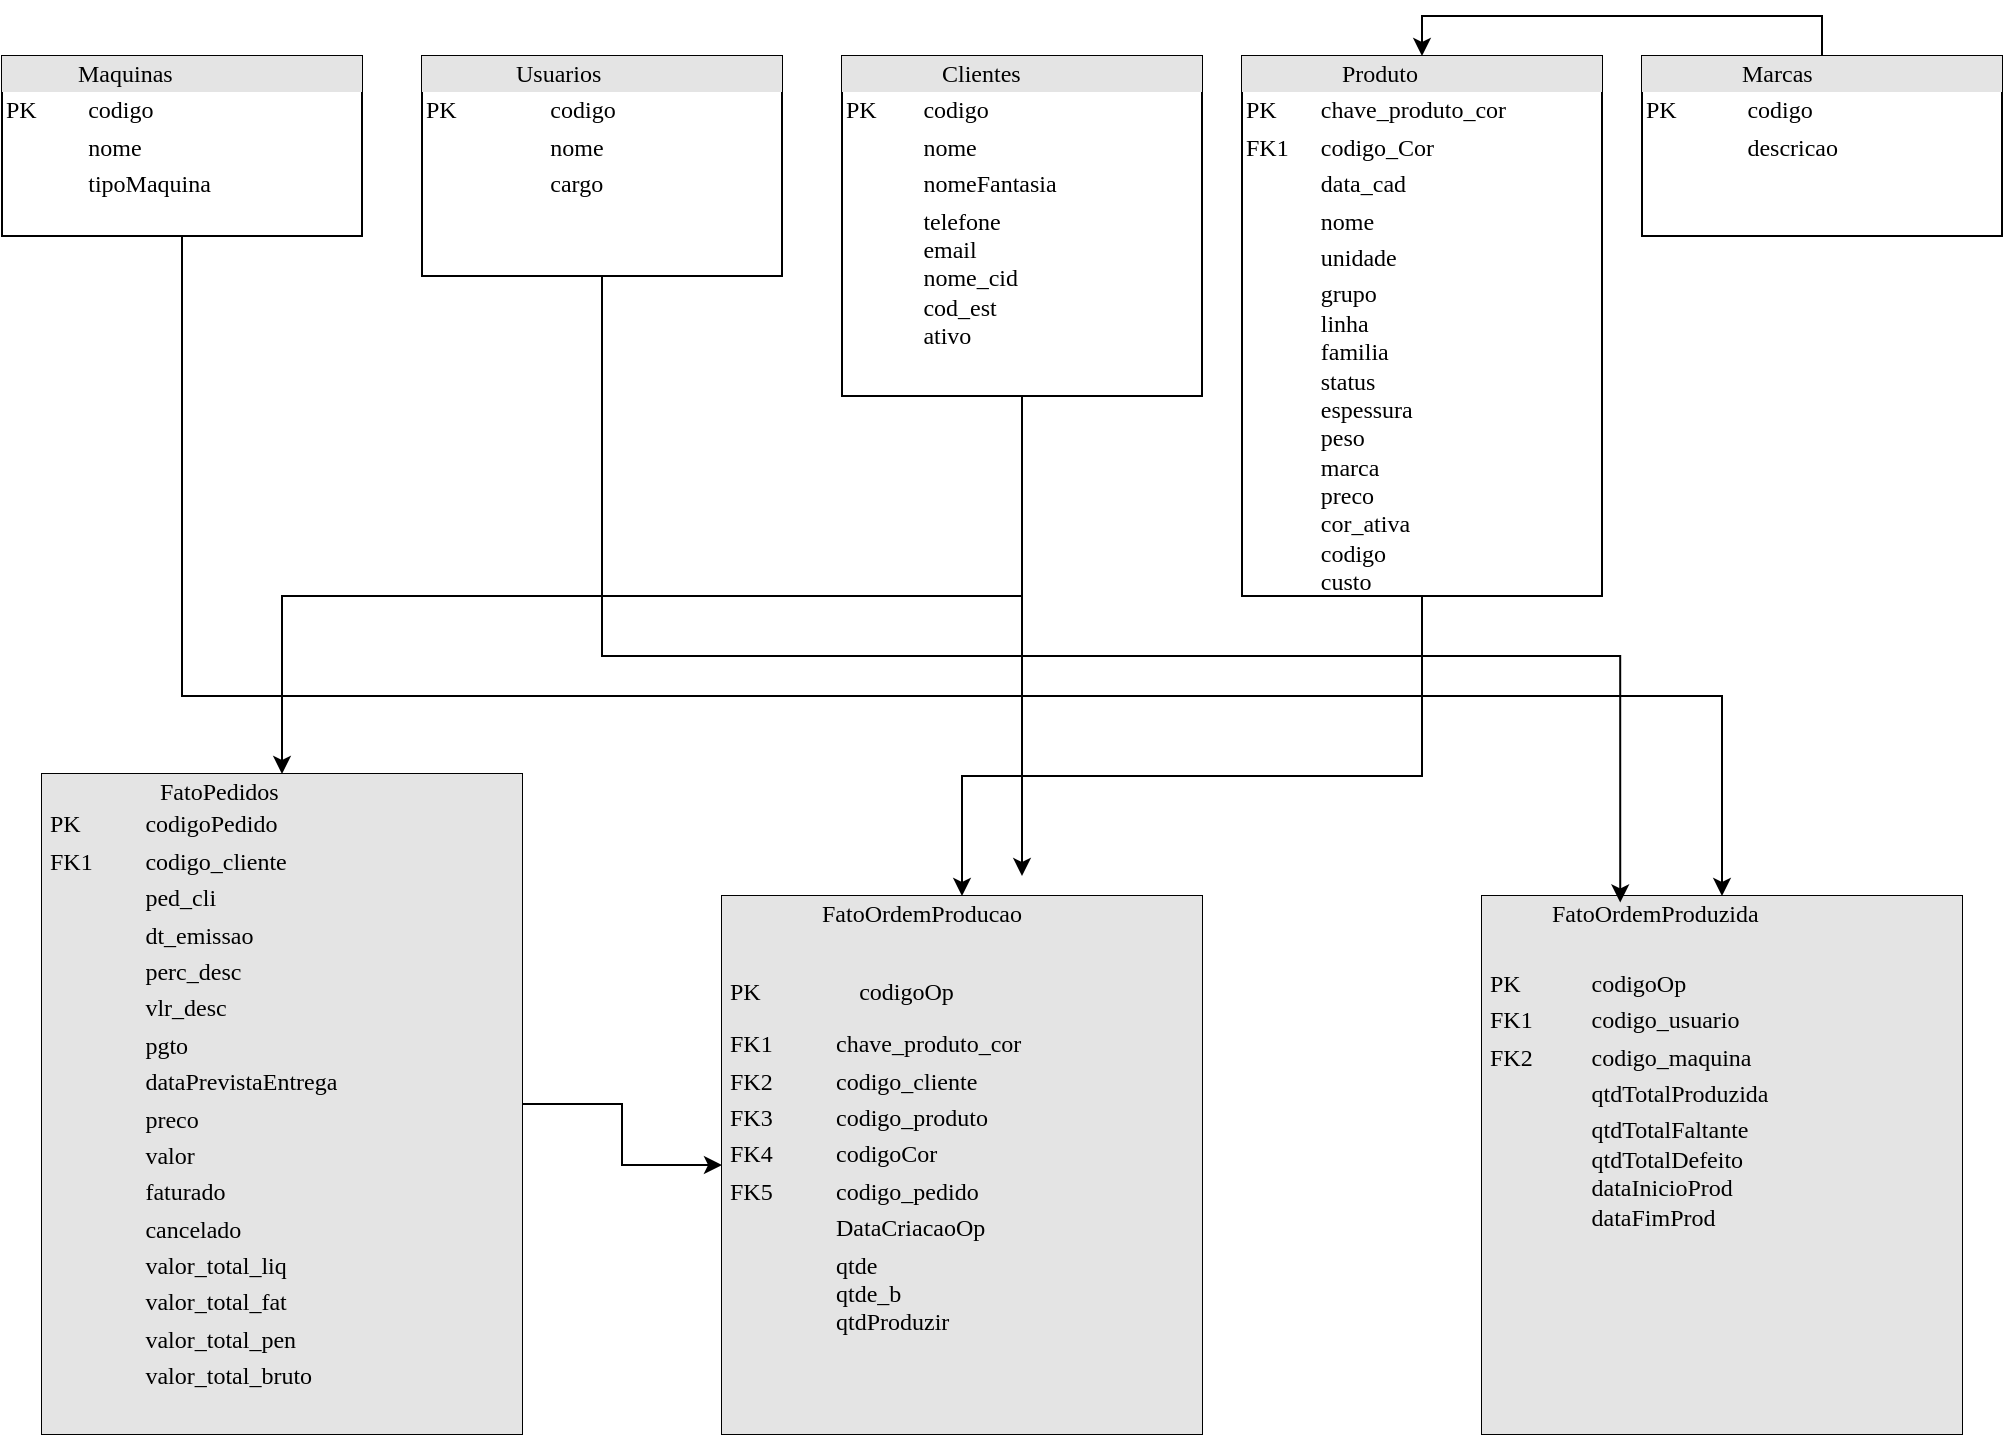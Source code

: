 <mxfile version="28.2.3">
  <diagram name="Page-1" id="2ca16b54-16f6-2749-3443-fa8db7711227">
    <mxGraphModel dx="1588" dy="809" grid="1" gridSize="10" guides="1" tooltips="1" connect="1" arrows="1" fold="1" page="1" pageScale="1" pageWidth="1100" pageHeight="850" background="none" math="0" shadow="0">
      <root>
        <mxCell id="0" />
        <mxCell id="1" parent="0" />
        <mxCell id="zs1vpC-4QUcw7IMM0WET-2" style="edgeStyle=orthogonalEdgeStyle;rounded=0;orthogonalLoop=1;jettySize=auto;html=1;" parent="1" source="2ed32ef02a7f4228-1" target="Dm-AMZq-sXPIDkeRQwQ0-3" edge="1">
          <mxGeometry relative="1" as="geometry">
            <Array as="points">
              <mxPoint x="160" y="420" />
              <mxPoint x="930" y="420" />
            </Array>
          </mxGeometry>
        </mxCell>
        <mxCell id="2ed32ef02a7f4228-1" value="&lt;div style=&quot;box-sizing: border-box; width: 100%; background: rgb(228, 228, 228); padding: 2px;&quot;&gt;&lt;span style=&quot;white-space: pre;&quot;&gt;&#x9;&lt;/span&gt;&amp;nbsp; &amp;nbsp; Maquinas&lt;/div&gt;&lt;table style=&quot;width:100%;font-size:1em;&quot; cellpadding=&quot;2&quot; cellspacing=&quot;0&quot;&gt;&lt;tbody&gt;&lt;tr&gt;&lt;td&gt;PK&lt;/td&gt;&lt;td&gt;codigo&lt;/td&gt;&lt;/tr&gt;&lt;tr&gt;&lt;td&gt;&lt;br&gt;&lt;/td&gt;&lt;td&gt;nome&lt;/td&gt;&lt;/tr&gt;&lt;tr&gt;&lt;td&gt;&lt;/td&gt;&lt;td&gt;tipoMaquina&lt;br&gt;&lt;br&gt;&lt;/td&gt;&lt;/tr&gt;&lt;/tbody&gt;&lt;/table&gt;" style="verticalAlign=top;align=left;overflow=fill;html=1;rounded=0;shadow=0;comic=0;labelBackgroundColor=none;strokeWidth=1;fontFamily=Verdana;fontSize=12" parent="1" vertex="1">
          <mxGeometry x="70" y="100" width="180" height="90" as="geometry" />
        </mxCell>
        <mxCell id="zs1vpC-4QUcw7IMM0WET-4" style="edgeStyle=orthogonalEdgeStyle;rounded=0;orthogonalLoop=1;jettySize=auto;html=1;" parent="1" source="2ed32ef02a7f4228-4" target="2ed32ef02a7f4228-8" edge="1">
          <mxGeometry relative="1" as="geometry">
            <Array as="points">
              <mxPoint x="580" y="370" />
              <mxPoint x="210" y="370" />
            </Array>
          </mxGeometry>
        </mxCell>
        <mxCell id="zs1vpC-4QUcw7IMM0WET-5" style="edgeStyle=orthogonalEdgeStyle;rounded=0;orthogonalLoop=1;jettySize=auto;html=1;" parent="1" source="2ed32ef02a7f4228-4" edge="1">
          <mxGeometry relative="1" as="geometry">
            <mxPoint x="580" y="510" as="targetPoint" />
          </mxGeometry>
        </mxCell>
        <mxCell id="2ed32ef02a7f4228-4" value="&lt;div style=&quot;box-sizing: border-box; width: 100%; background: rgb(228, 228, 228); padding: 2px;&quot;&gt;&lt;span style=&quot;white-space: pre;&quot;&gt;&#x9;&lt;/span&gt;&lt;span style=&quot;white-space: pre;&quot;&gt;&#x9;&lt;/span&gt;Clientes&lt;/div&gt;&lt;table style=&quot;width: 100% ; font-size: 1em&quot; cellpadding=&quot;2&quot; cellspacing=&quot;0&quot;&gt;&lt;tbody&gt;&lt;tr&gt;&lt;td&gt;PK&lt;/td&gt;&lt;td&gt;codigo&lt;/td&gt;&lt;/tr&gt;&lt;tr&gt;&lt;td&gt;&lt;br&gt;&lt;/td&gt;&lt;td&gt;nome&lt;/td&gt;&lt;/tr&gt;&lt;tr&gt;&lt;td&gt;&lt;/td&gt;&lt;td&gt;nomeFantasia&lt;/td&gt;&lt;/tr&gt;&lt;tr&gt;&lt;td&gt;&lt;br&gt;&lt;/td&gt;&lt;td&gt;telefone&lt;br&gt;email&lt;br&gt;nome_cid&lt;br&gt;cod_est&lt;br&gt;ativo&lt;br&gt;&lt;br&gt;&lt;/td&gt;&lt;/tr&gt;&lt;/tbody&gt;&lt;/table&gt;" style="verticalAlign=top;align=left;overflow=fill;html=1;rounded=0;shadow=0;comic=0;labelBackgroundColor=none;strokeWidth=1;fontFamily=Verdana;fontSize=12" parent="1" vertex="1">
          <mxGeometry x="490" y="100" width="180" height="170" as="geometry" />
        </mxCell>
        <mxCell id="2ed32ef02a7f4228-5" value="&lt;div style=&quot;box-sizing: border-box; width: 100%; background: rgb(228, 228, 228); padding: 2px;&quot;&gt;&lt;span style=&quot;white-space: pre;&quot;&gt;&#x9;&lt;/span&gt;&amp;nbsp; &amp;nbsp; &amp;nbsp; &amp;nbsp;Usuarios&lt;/div&gt;&lt;table style=&quot;width:100%;font-size:1em;&quot; cellpadding=&quot;2&quot; cellspacing=&quot;0&quot;&gt;&lt;tbody&gt;&lt;tr&gt;&lt;td&gt;PK&lt;/td&gt;&lt;td&gt;codigo&lt;/td&gt;&lt;/tr&gt;&lt;tr&gt;&lt;td&gt;&lt;/td&gt;&lt;td&gt;nome&lt;br&gt;&lt;/td&gt;&lt;/tr&gt;&lt;tr&gt;&lt;td&gt;&lt;/td&gt;&lt;td&gt;cargo&lt;/td&gt;&lt;/tr&gt;&lt;/tbody&gt;&lt;/table&gt;" style="verticalAlign=top;align=left;overflow=fill;html=1;rounded=0;shadow=0;comic=0;labelBackgroundColor=none;strokeWidth=1;fontFamily=Verdana;fontSize=12" parent="1" vertex="1">
          <mxGeometry x="280" y="100" width="180" height="110" as="geometry" />
        </mxCell>
        <mxCell id="oKYJ4VsPpQVkQB78B1Td-1" style="edgeStyle=orthogonalEdgeStyle;rounded=0;orthogonalLoop=1;jettySize=auto;html=1;" edge="1" parent="1" source="2ed32ef02a7f4228-8" target="Dm-AMZq-sXPIDkeRQwQ0-2">
          <mxGeometry relative="1" as="geometry" />
        </mxCell>
        <mxCell id="2ed32ef02a7f4228-8" value="&lt;div style=&quot;box-sizing: border-box; width: 100%; background: rgb(228, 228, 228); padding: 2px;&quot;&gt;&lt;span style=&quot;white-space: pre;&quot;&gt;&#x9;&lt;/span&gt;&lt;span style=&quot;white-space: pre;&quot;&gt;&#x9;&lt;/span&gt;&amp;nbsp; &amp;nbsp;FatoPedidos&lt;table style=&quot;background-color: transparent; color: light-dark(rgb(0, 0, 0), rgb(255, 255, 255)); font-size: 1em; width: 100%;&quot; cellpadding=&quot;2&quot; cellspacing=&quot;0&quot;&gt;&lt;tbody&gt;&lt;tr&gt;&lt;td&gt;PK&lt;/td&gt;&lt;td&gt;codigoPedido&lt;/td&gt;&lt;/tr&gt;&lt;tr&gt;&lt;td&gt;FK1&lt;/td&gt;&lt;td&gt;codigo_cliente&lt;/td&gt;&lt;/tr&gt;&lt;tr&gt;&lt;td&gt;&lt;br&gt;&lt;/td&gt;&lt;td&gt;ped_cli&lt;/td&gt;&lt;/tr&gt;&lt;tr&gt;&lt;td&gt;&lt;br&gt;&lt;/td&gt;&lt;td&gt;dt_emissao&lt;br&gt;&lt;/td&gt;&lt;/tr&gt;&lt;tr&gt;&lt;td&gt;&lt;br&gt;&lt;/td&gt;&lt;td&gt;perc_desc&lt;/td&gt;&lt;/tr&gt;&lt;tr&gt;&lt;td&gt;&lt;br&gt;&lt;/td&gt;&lt;td&gt;vlr_desc&lt;/td&gt;&lt;/tr&gt;&lt;tr&gt;&lt;td&gt;&lt;br&gt;&lt;/td&gt;&lt;td&gt;pgto&lt;br&gt;&lt;/td&gt;&lt;/tr&gt;&lt;tr&gt;&lt;td&gt;&lt;br&gt;&lt;/td&gt;&lt;td&gt;dataPrevistaEntrega&lt;br&gt;&lt;/td&gt;&lt;/tr&gt;&lt;tr&gt;&lt;td&gt;&lt;br&gt;&lt;/td&gt;&lt;td&gt;preco&lt;br&gt;&lt;/td&gt;&lt;/tr&gt;&lt;tr&gt;&lt;td&gt;&lt;br&gt;&lt;/td&gt;&lt;td&gt;valor&lt;/td&gt;&lt;/tr&gt;&lt;tr&gt;&lt;td&gt;&lt;br&gt;&lt;/td&gt;&lt;td&gt;faturado&lt;br&gt;&lt;/td&gt;&lt;/tr&gt;&lt;tr&gt;&lt;td&gt;&lt;br&gt;&lt;/td&gt;&lt;td&gt;cancelado&lt;br&gt;&lt;/td&gt;&lt;/tr&gt;&lt;tr&gt;&lt;td&gt;&lt;br&gt;&lt;/td&gt;&lt;td&gt;valor_total_liq&lt;br&gt;&lt;/td&gt;&lt;/tr&gt;&lt;tr&gt;&lt;td&gt;&lt;br&gt;&lt;/td&gt;&lt;td&gt;valor_total_fat&lt;br&gt;&lt;/td&gt;&lt;/tr&gt;&lt;tr&gt;&lt;td&gt;&lt;br&gt;&lt;/td&gt;&lt;td&gt;valor_total_pen&lt;br&gt;&lt;/td&gt;&lt;/tr&gt;&lt;tr&gt;&lt;td&gt;&lt;br&gt;&lt;/td&gt;&lt;td&gt;valor_total_bruto&lt;br&gt;&lt;/td&gt;&lt;/tr&gt;&lt;tr&gt;&lt;td&gt;&lt;br&gt;&lt;/td&gt;&lt;td&gt;&lt;br&gt;&lt;/td&gt;&lt;/tr&gt;&lt;/tbody&gt;&lt;/table&gt;&lt;/div&gt;" style="verticalAlign=top;align=left;overflow=fill;html=1;rounded=0;shadow=0;comic=0;labelBackgroundColor=none;strokeWidth=1;fontFamily=Verdana;fontSize=12" parent="1" vertex="1">
          <mxGeometry x="90" y="459" width="240" height="330" as="geometry" />
        </mxCell>
        <mxCell id="zs1vpC-4QUcw7IMM0WET-6" style="edgeStyle=orthogonalEdgeStyle;rounded=0;orthogonalLoop=1;jettySize=auto;html=1;" parent="1" source="2ed32ef02a7f4228-12" target="Dm-AMZq-sXPIDkeRQwQ0-2" edge="1">
          <mxGeometry relative="1" as="geometry">
            <Array as="points">
              <mxPoint x="780" y="460" />
              <mxPoint x="550" y="460" />
            </Array>
          </mxGeometry>
        </mxCell>
        <mxCell id="2ed32ef02a7f4228-12" value="&lt;div style=&quot;box-sizing: border-box; width: 100%; background: rgb(228, 228, 228); padding: 2px;&quot;&gt;&lt;span style=&quot;white-space: pre;&quot;&gt;&#x9;&lt;/span&gt;&lt;span style=&quot;white-space: pre;&quot;&gt;&#x9;&lt;/span&gt;Produto&lt;/div&gt;&lt;table style=&quot;width: 100% ; font-size: 1em&quot; cellpadding=&quot;2&quot; cellspacing=&quot;0&quot;&gt;&lt;tbody&gt;&lt;tr&gt;&lt;td&gt;PK&lt;/td&gt;&lt;td&gt;chave_produto_cor&lt;/td&gt;&lt;/tr&gt;&lt;tr&gt;&lt;td&gt;FK1&lt;/td&gt;&lt;td&gt;codigo_Cor&lt;/td&gt;&lt;/tr&gt;&lt;tr&gt;&lt;td&gt;&lt;/td&gt;&lt;td&gt;data_cad&lt;/td&gt;&lt;/tr&gt;&lt;tr&gt;&lt;td&gt;&lt;br&gt;&lt;/td&gt;&lt;td&gt;nome&lt;br&gt;&lt;/td&gt;&lt;/tr&gt;&lt;tr&gt;&lt;td&gt;&lt;br&gt;&lt;/td&gt;&lt;td&gt;unidade&lt;br&gt;&lt;/td&gt;&lt;/tr&gt;&lt;tr&gt;&lt;td&gt;&lt;br&gt;&lt;/td&gt;&lt;td&gt;grupo&lt;br&gt;linha&lt;br&gt;familia&lt;br&gt;status&lt;br&gt;espessura&lt;br&gt;peso&lt;br&gt;marca&lt;br&gt;preco&lt;br&gt;cor_ativa&lt;br&gt;codigo&lt;br&gt;custo&lt;/td&gt;&lt;/tr&gt;&lt;/tbody&gt;&lt;/table&gt;" style="verticalAlign=top;align=left;overflow=fill;html=1;rounded=0;shadow=0;comic=0;labelBackgroundColor=none;strokeWidth=1;fontFamily=Verdana;fontSize=12" parent="1" vertex="1">
          <mxGeometry x="690" y="100" width="180" height="270" as="geometry" />
        </mxCell>
        <mxCell id="Dm-AMZq-sXPIDkeRQwQ0-2" value="&lt;div style=&quot;box-sizing: border-box; width: 100%; background: rgb(228, 228, 228); padding: 2px;&quot;&gt;&lt;span style=&quot;white-space: pre;&quot;&gt;&#x9;&lt;/span&gt;&lt;span style=&quot;white-space: pre;&quot;&gt;&#x9;&lt;/span&gt;FatoOrdemProducao&lt;/div&gt;&lt;div style=&quot;box-sizing: border-box; width: 100%; background: rgb(228, 228, 228); padding: 2px;&quot;&gt;&lt;br&gt;&lt;/div&gt;&lt;div style=&quot;box-sizing: border-box; width: 100%; background: rgb(228, 228, 228); padding: 2px;&quot;&gt;&lt;table style=&quot;color: light-dark(rgb(0, 0, 0), rgb(255, 255, 255)); font-size: 1em; background-color: transparent; width: 236.016px;&quot; cellpadding=&quot;2&quot; cellspacing=&quot;0&quot;&gt;&lt;tbody&gt;&lt;tr&gt;&lt;td&gt;PK&lt;/td&gt;&lt;td&gt;codigoOp&lt;/td&gt;&lt;/tr&gt;&lt;tr&gt;&lt;td&gt;&lt;/td&gt;&lt;/tr&gt;&lt;/tbody&gt;&lt;/table&gt;&lt;/div&gt;&lt;div style=&quot;box-sizing: border-box; width: 100%; background: rgb(228, 228, 228); padding: 2px;&quot;&gt;&lt;table style=&quot;background-color: transparent; color: light-dark(rgb(0, 0, 0), rgb(255, 255, 255)); font-size: 1em; width: 100%;&quot; cellpadding=&quot;2&quot; cellspacing=&quot;0&quot;&gt;&lt;tbody&gt;&lt;tr&gt;&lt;td&gt;FK1&lt;/td&gt;&lt;td&gt;chave_produto_cor&lt;/td&gt;&lt;/tr&gt;&lt;tr&gt;&lt;td&gt;FK2&lt;/td&gt;&lt;td&gt;codigo_cliente&lt;/td&gt;&lt;/tr&gt;&lt;tr&gt;&lt;td&gt;FK3&lt;/td&gt;&lt;td&gt;codigo_produto&lt;/td&gt;&lt;/tr&gt;&lt;tr&gt;&lt;td&gt;FK4&lt;/td&gt;&lt;td&gt;codigoCor&lt;br&gt;&lt;/td&gt;&lt;/tr&gt;&lt;tr&gt;&lt;td&gt;FK5&lt;/td&gt;&lt;td&gt;codigo_pedido&lt;/td&gt;&lt;/tr&gt;&lt;tr&gt;&lt;td&gt;&lt;span style=&quot;white-space: pre;&quot;&gt;&#x9;&lt;/span&gt;&lt;br&gt;&lt;/td&gt;&lt;td&gt;DataCriacaoOp&lt;/td&gt;&lt;/tr&gt;&lt;tr&gt;&lt;td&gt;&lt;br&gt;&lt;/td&gt;&lt;td&gt;qtde&lt;br&gt;qtde_b&lt;br&gt;qtdProduzir&lt;/td&gt;&lt;/tr&gt;&lt;tr&gt;&lt;td&gt;&lt;br&gt;&lt;br&gt;&lt;br&gt;&lt;br&gt;&lt;br&gt;&lt;br&gt;&lt;br&gt;&lt;br&gt;&lt;/td&gt;&lt;td&gt;&lt;br&gt;&lt;/td&gt;&lt;/tr&gt;&lt;/tbody&gt;&lt;/table&gt;&lt;/div&gt;" style="verticalAlign=top;align=left;overflow=fill;html=1;rounded=0;shadow=0;comic=0;labelBackgroundColor=none;strokeWidth=1;fontFamily=Verdana;fontSize=12" parent="1" vertex="1">
          <mxGeometry x="430" y="520" width="240" height="269" as="geometry" />
        </mxCell>
        <mxCell id="Dm-AMZq-sXPIDkeRQwQ0-3" value="&lt;div style=&quot;box-sizing: border-box; width: 100%; background: rgb(228, 228, 228); padding: 2px;&quot;&gt;&lt;span style=&quot;white-space: pre;&quot;&gt;&#x9;&lt;/span&gt;&amp;nbsp; &amp;nbsp;FatoOrdemProduzida&lt;/div&gt;&lt;div style=&quot;box-sizing: border-box; width: 100%; background: rgb(228, 228, 228); padding: 2px;&quot;&gt;&lt;br&gt;&lt;table style=&quot;background-color: transparent; color: light-dark(rgb(0, 0, 0), rgb(255, 255, 255)); font-size: 1em; width: 100%;&quot; cellpadding=&quot;2&quot; cellspacing=&quot;0&quot;&gt;&lt;tbody&gt;&lt;tr&gt;&lt;td&gt;PK&lt;/td&gt;&lt;td&gt;codigoOp&lt;/td&gt;&lt;/tr&gt;&lt;tr&gt;&lt;td&gt;FK1&lt;/td&gt;&lt;td&gt;codigo_usuario&lt;/td&gt;&lt;/tr&gt;&lt;tr&gt;&lt;td&gt;FK2&lt;/td&gt;&lt;td&gt;codigo_maquina&lt;/td&gt;&lt;/tr&gt;&lt;tr&gt;&lt;td&gt;&lt;br&gt;&lt;/td&gt;&lt;td&gt;qtdTotalProduzida&lt;br&gt;&lt;/td&gt;&lt;/tr&gt;&lt;tr&gt;&lt;td&gt;&lt;br&gt;&lt;/td&gt;&lt;td&gt;qtdTotalFaltante&lt;br&gt;qtdTotalDefeito&lt;br&gt;dataInicioProd&lt;br&gt;dataFimProd&lt;br&gt;&lt;br&gt;&lt;br&gt;&lt;br&gt;&lt;br&gt;&lt;br&gt;&lt;br&gt;&lt;br&gt;&lt;br&gt;&lt;br&gt;&lt;/td&gt;&lt;/tr&gt;&lt;tr&gt;&lt;td&gt;&lt;br&gt;&lt;/td&gt;&lt;td&gt;&lt;br&gt;&lt;/td&gt;&lt;/tr&gt;&lt;tr&gt;&lt;td&gt;&lt;/td&gt;&lt;td&gt;&lt;br&gt;&lt;/td&gt;&lt;/tr&gt;&lt;/tbody&gt;&lt;/table&gt;&lt;/div&gt;" style="verticalAlign=top;align=left;overflow=fill;html=1;rounded=0;shadow=0;comic=0;labelBackgroundColor=none;strokeWidth=1;fontFamily=Verdana;fontSize=12" parent="1" vertex="1">
          <mxGeometry x="810" y="520" width="240" height="269" as="geometry" />
        </mxCell>
        <mxCell id="zs1vpC-4QUcw7IMM0WET-7" style="edgeStyle=orthogonalEdgeStyle;rounded=0;orthogonalLoop=1;jettySize=auto;html=1;entryX=0.5;entryY=0;entryDx=0;entryDy=0;" parent="1" source="zs1vpC-4QUcw7IMM0WET-1" target="2ed32ef02a7f4228-12" edge="1">
          <mxGeometry relative="1" as="geometry">
            <Array as="points">
              <mxPoint x="980" y="80" />
              <mxPoint x="780" y="80" />
            </Array>
          </mxGeometry>
        </mxCell>
        <mxCell id="zs1vpC-4QUcw7IMM0WET-1" value="&lt;div style=&quot;box-sizing: border-box; width: 100%; background: rgb(228, 228, 228); padding: 2px;&quot;&gt;&lt;span style=&quot;white-space: pre;&quot;&gt;&#x9;&lt;/span&gt;&amp;nbsp; &amp;nbsp; &amp;nbsp; &amp;nbsp; Marcas&lt;/div&gt;&lt;table style=&quot;width:100%;font-size:1em;&quot; cellpadding=&quot;2&quot; cellspacing=&quot;0&quot;&gt;&lt;tbody&gt;&lt;tr&gt;&lt;td&gt;PK&lt;/td&gt;&lt;td&gt;codigo&lt;/td&gt;&lt;/tr&gt;&lt;tr&gt;&lt;td&gt;&lt;br&gt;&lt;/td&gt;&lt;td&gt;descricao&lt;/td&gt;&lt;/tr&gt;&lt;tr&gt;&lt;td&gt;&lt;/td&gt;&lt;td&gt;&lt;br&gt;&lt;/td&gt;&lt;/tr&gt;&lt;/tbody&gt;&lt;/table&gt;" style="verticalAlign=top;align=left;overflow=fill;html=1;rounded=0;shadow=0;comic=0;labelBackgroundColor=none;strokeWidth=1;fontFamily=Verdana;fontSize=12" parent="1" vertex="1">
          <mxGeometry x="890" y="100" width="180" height="90" as="geometry" />
        </mxCell>
        <mxCell id="zs1vpC-4QUcw7IMM0WET-3" style="edgeStyle=orthogonalEdgeStyle;rounded=0;orthogonalLoop=1;jettySize=auto;html=1;entryX=0.288;entryY=0.012;entryDx=0;entryDy=0;entryPerimeter=0;" parent="1" source="2ed32ef02a7f4228-5" target="Dm-AMZq-sXPIDkeRQwQ0-3" edge="1">
          <mxGeometry relative="1" as="geometry">
            <Array as="points">
              <mxPoint x="370" y="400" />
              <mxPoint x="879" y="400" />
            </Array>
          </mxGeometry>
        </mxCell>
      </root>
    </mxGraphModel>
  </diagram>
</mxfile>
